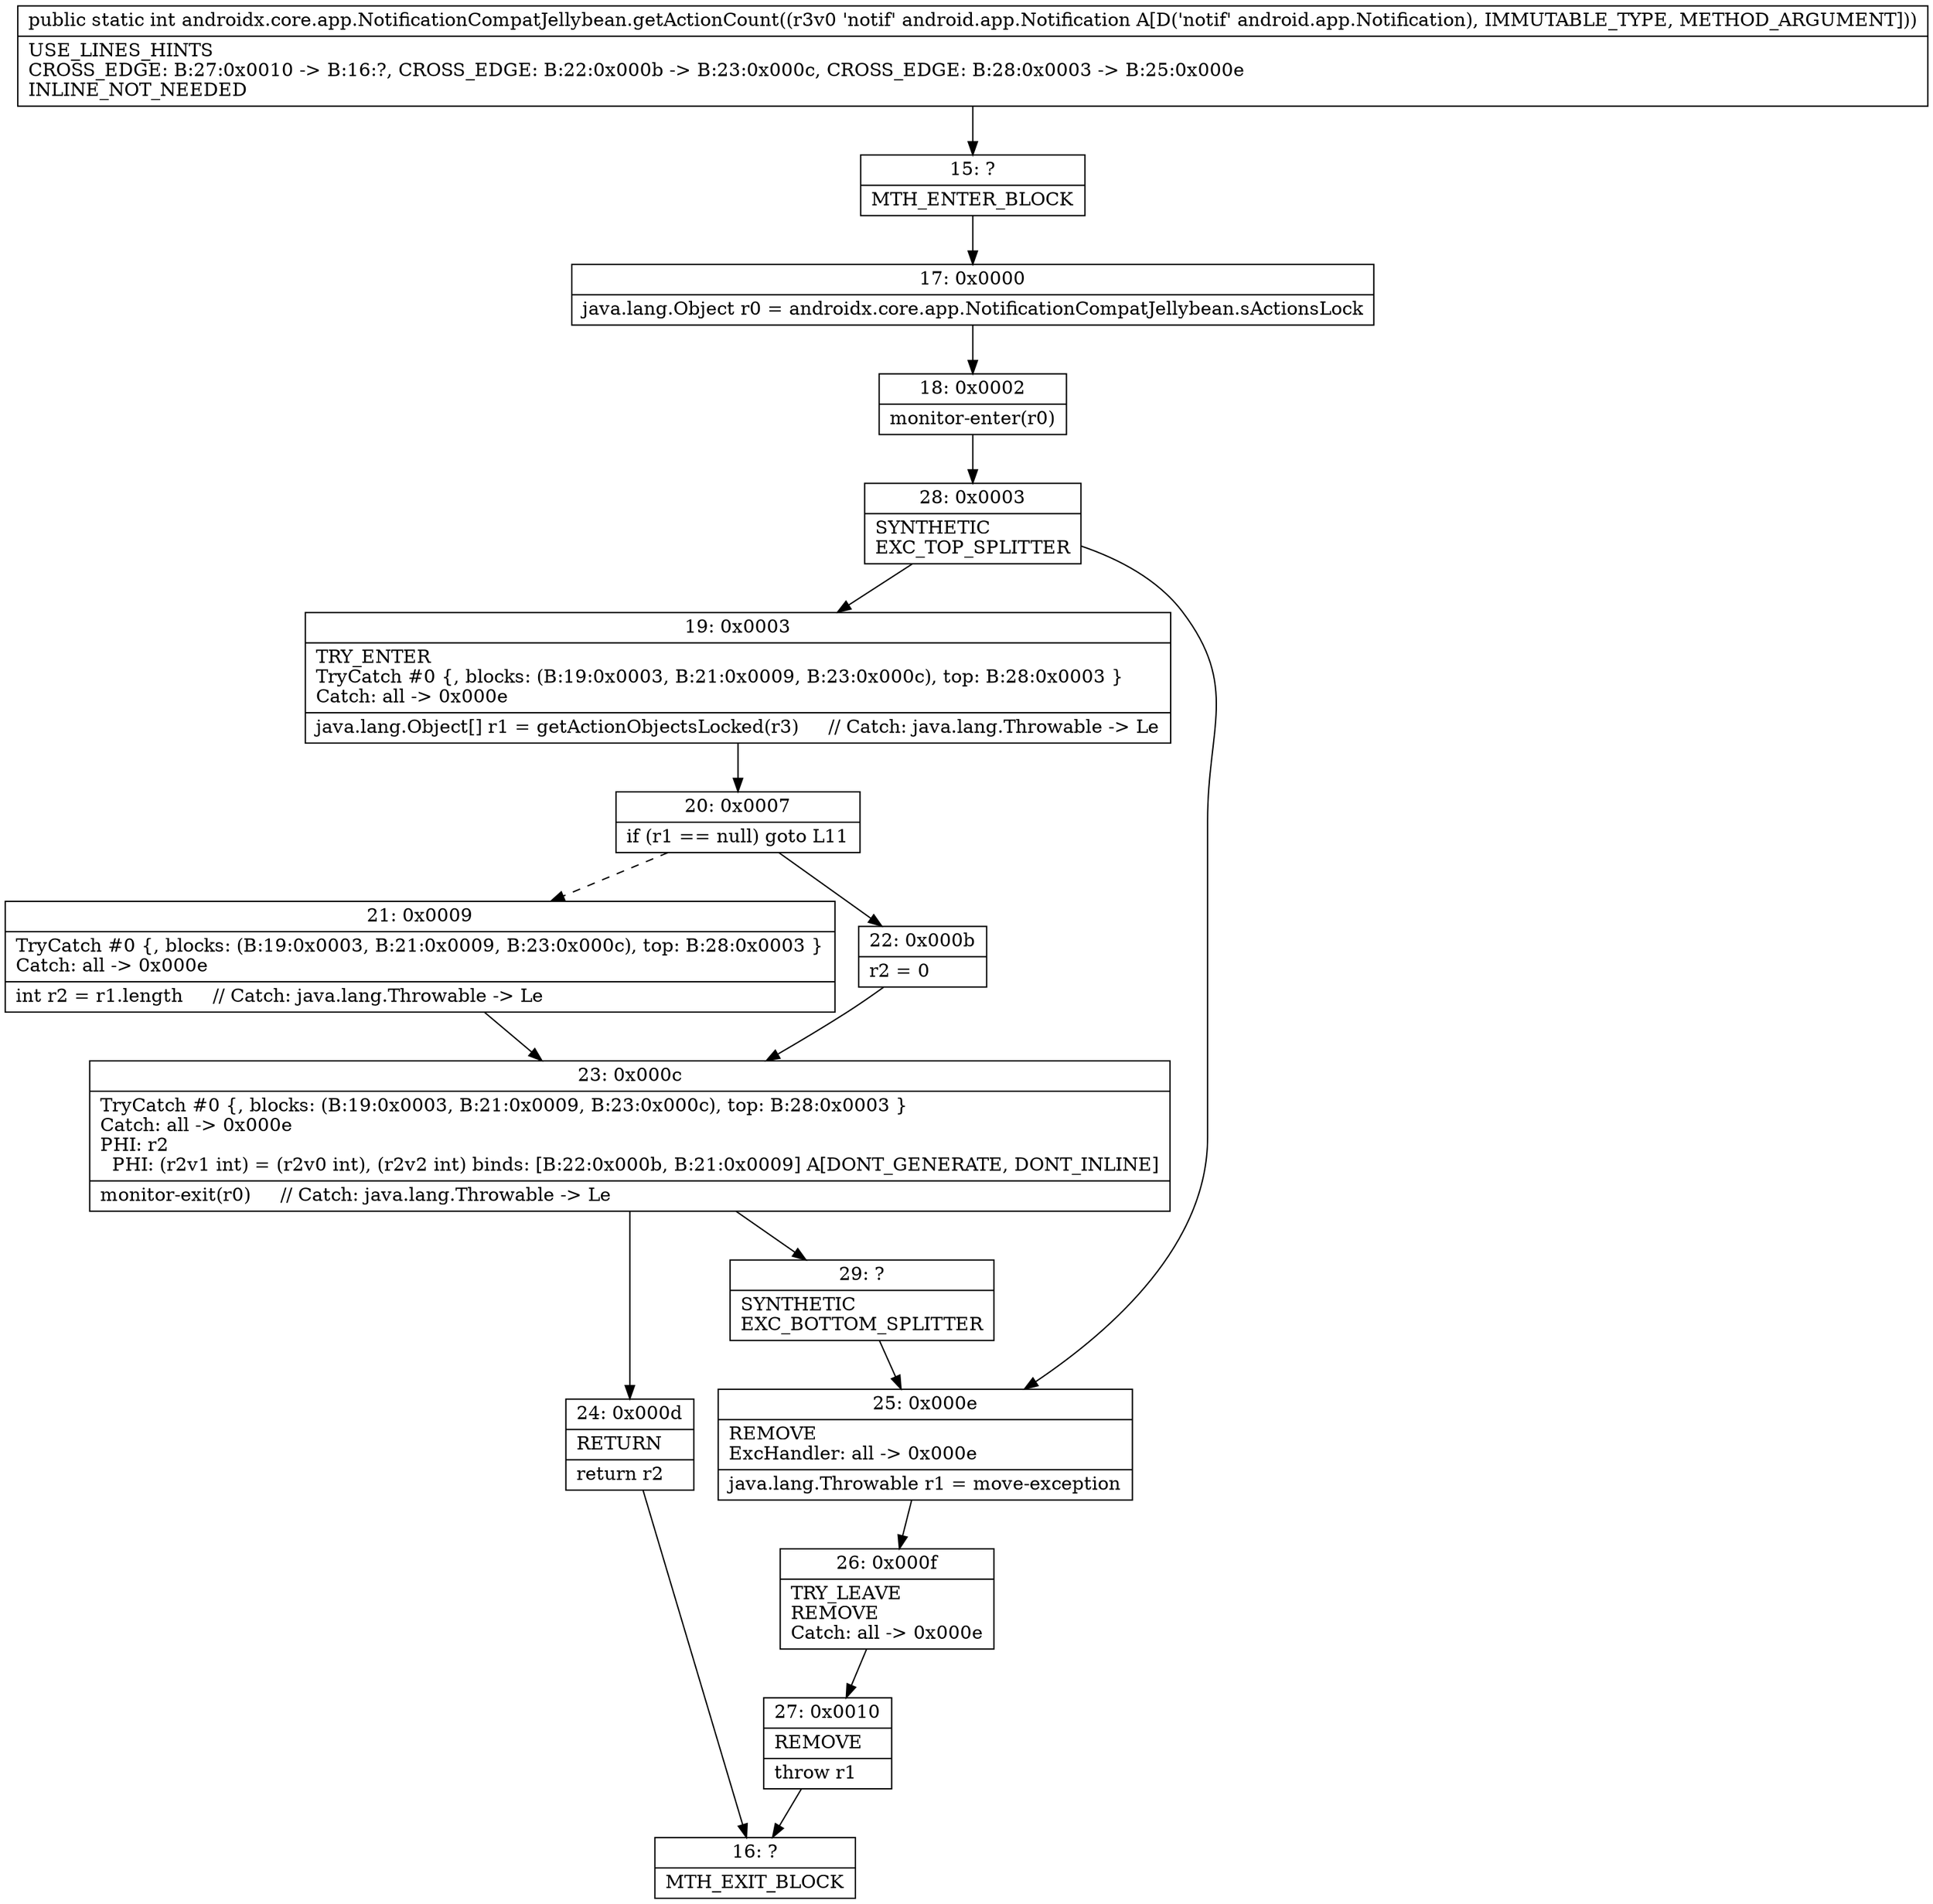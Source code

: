 digraph "CFG forandroidx.core.app.NotificationCompatJellybean.getActionCount(Landroid\/app\/Notification;)I" {
Node_15 [shape=record,label="{15\:\ ?|MTH_ENTER_BLOCK\l}"];
Node_17 [shape=record,label="{17\:\ 0x0000|java.lang.Object r0 = androidx.core.app.NotificationCompatJellybean.sActionsLock\l}"];
Node_18 [shape=record,label="{18\:\ 0x0002|monitor\-enter(r0)\l}"];
Node_28 [shape=record,label="{28\:\ 0x0003|SYNTHETIC\lEXC_TOP_SPLITTER\l}"];
Node_19 [shape=record,label="{19\:\ 0x0003|TRY_ENTER\lTryCatch #0 \{, blocks: (B:19:0x0003, B:21:0x0009, B:23:0x000c), top: B:28:0x0003 \}\lCatch: all \-\> 0x000e\l|java.lang.Object[] r1 = getActionObjectsLocked(r3)     \/\/ Catch: java.lang.Throwable \-\> Le\l}"];
Node_20 [shape=record,label="{20\:\ 0x0007|if (r1 == null) goto L11\l}"];
Node_21 [shape=record,label="{21\:\ 0x0009|TryCatch #0 \{, blocks: (B:19:0x0003, B:21:0x0009, B:23:0x000c), top: B:28:0x0003 \}\lCatch: all \-\> 0x000e\l|int r2 = r1.length     \/\/ Catch: java.lang.Throwable \-\> Le\l}"];
Node_23 [shape=record,label="{23\:\ 0x000c|TryCatch #0 \{, blocks: (B:19:0x0003, B:21:0x0009, B:23:0x000c), top: B:28:0x0003 \}\lCatch: all \-\> 0x000e\lPHI: r2 \l  PHI: (r2v1 int) = (r2v0 int), (r2v2 int) binds: [B:22:0x000b, B:21:0x0009] A[DONT_GENERATE, DONT_INLINE]\l|monitor\-exit(r0)     \/\/ Catch: java.lang.Throwable \-\> Le\l}"];
Node_24 [shape=record,label="{24\:\ 0x000d|RETURN\l|return r2\l}"];
Node_16 [shape=record,label="{16\:\ ?|MTH_EXIT_BLOCK\l}"];
Node_29 [shape=record,label="{29\:\ ?|SYNTHETIC\lEXC_BOTTOM_SPLITTER\l}"];
Node_22 [shape=record,label="{22\:\ 0x000b|r2 = 0\l}"];
Node_25 [shape=record,label="{25\:\ 0x000e|REMOVE\lExcHandler: all \-\> 0x000e\l|java.lang.Throwable r1 = move\-exception\l}"];
Node_26 [shape=record,label="{26\:\ 0x000f|TRY_LEAVE\lREMOVE\lCatch: all \-\> 0x000e\l}"];
Node_27 [shape=record,label="{27\:\ 0x0010|REMOVE\l|throw r1\l}"];
MethodNode[shape=record,label="{public static int androidx.core.app.NotificationCompatJellybean.getActionCount((r3v0 'notif' android.app.Notification A[D('notif' android.app.Notification), IMMUTABLE_TYPE, METHOD_ARGUMENT]))  | USE_LINES_HINTS\lCROSS_EDGE: B:27:0x0010 \-\> B:16:?, CROSS_EDGE: B:22:0x000b \-\> B:23:0x000c, CROSS_EDGE: B:28:0x0003 \-\> B:25:0x000e\lINLINE_NOT_NEEDED\l}"];
MethodNode -> Node_15;Node_15 -> Node_17;
Node_17 -> Node_18;
Node_18 -> Node_28;
Node_28 -> Node_19;
Node_28 -> Node_25;
Node_19 -> Node_20;
Node_20 -> Node_21[style=dashed];
Node_20 -> Node_22;
Node_21 -> Node_23;
Node_23 -> Node_24;
Node_23 -> Node_29;
Node_24 -> Node_16;
Node_29 -> Node_25;
Node_22 -> Node_23;
Node_25 -> Node_26;
Node_26 -> Node_27;
Node_27 -> Node_16;
}

